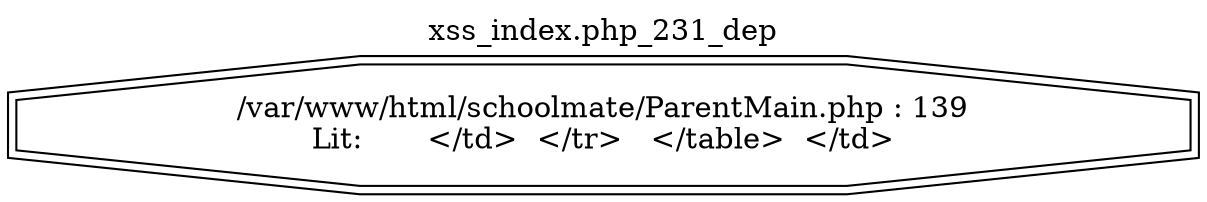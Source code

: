 digraph cfg {
  label="xss_index.php_231_dep";
  labelloc=t;
  n1 [shape=doubleoctagon, label="/var/www/html/schoolmate/ParentMain.php : 139\nLit:       </td>	</tr>   </table>  </td>\n"];
}
